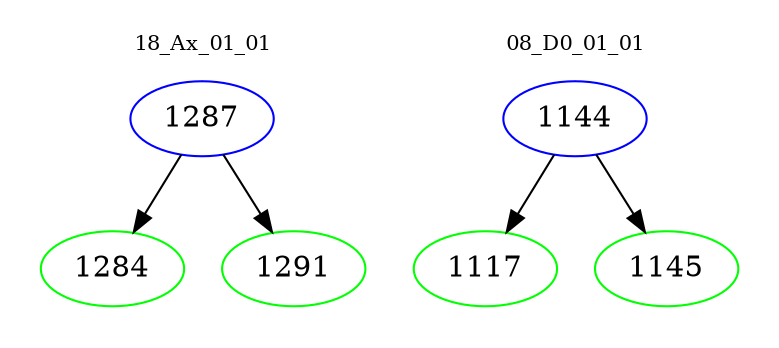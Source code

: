 digraph{
subgraph cluster_0 {
color = white
label = "18_Ax_01_01";
fontsize=10;
T0_1287 [label="1287", color="blue"]
T0_1287 -> T0_1284 [color="black"]
T0_1284 [label="1284", color="green"]
T0_1287 -> T0_1291 [color="black"]
T0_1291 [label="1291", color="green"]
}
subgraph cluster_1 {
color = white
label = "08_D0_01_01";
fontsize=10;
T1_1144 [label="1144", color="blue"]
T1_1144 -> T1_1117 [color="black"]
T1_1117 [label="1117", color="green"]
T1_1144 -> T1_1145 [color="black"]
T1_1145 [label="1145", color="green"]
}
}
